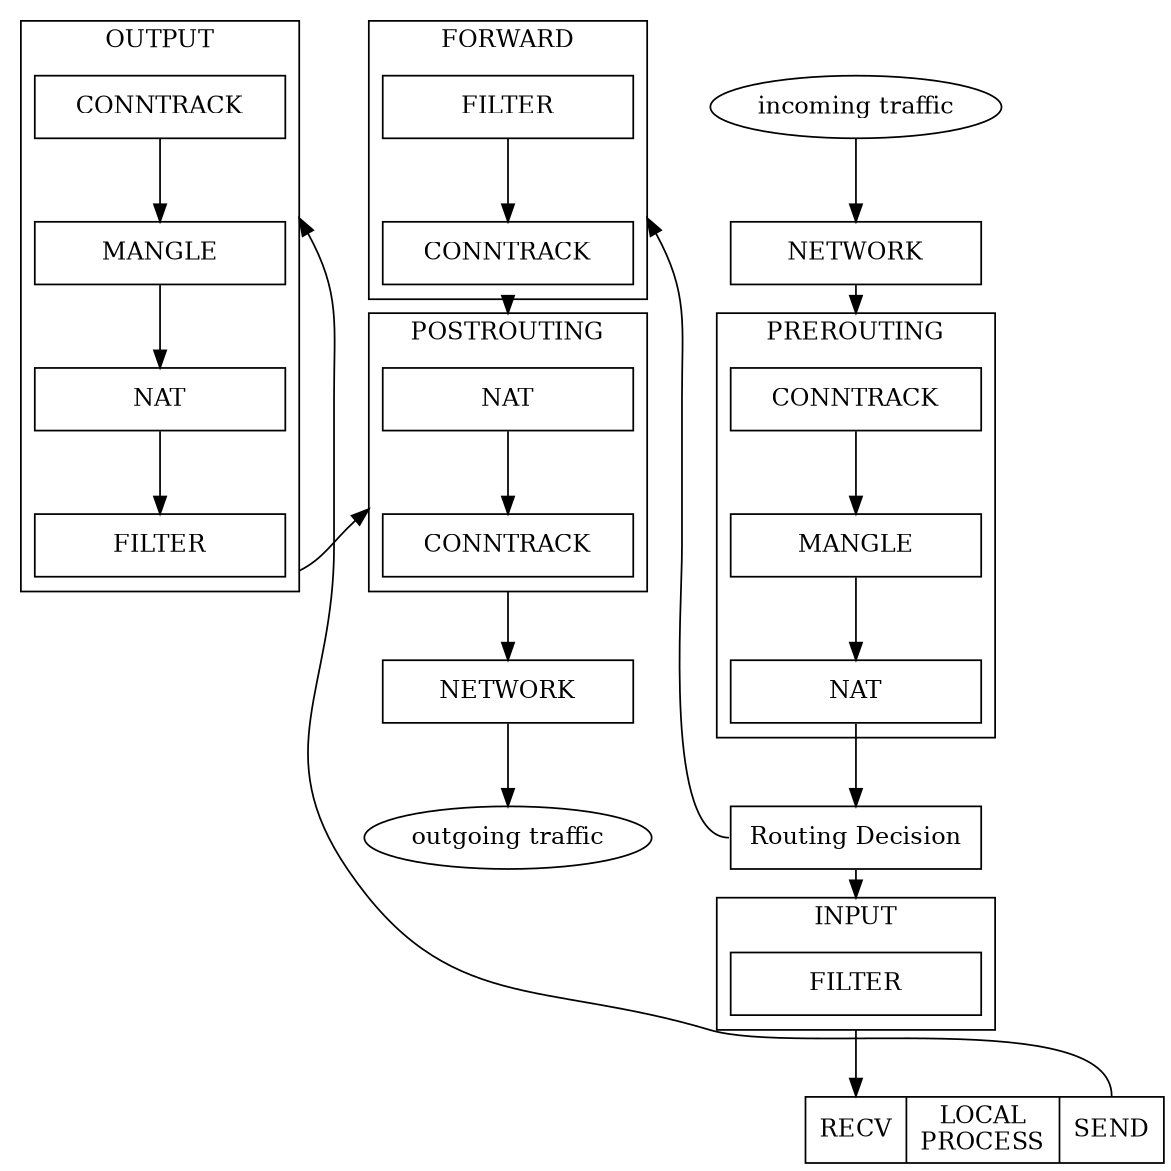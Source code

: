 digraph G {
	compound=true;
	size="7.8,11.0"
	page="8.27,11.69"
	node [shape=record, width=2];
	ranksep="equally";
	
	subgraph cluster_0 {
		color=black;
		CONNTRACK -> MANGLE -> NAT;
		label = "PREROUTING";
	}
	
	subgraph cluster_1 {
		input_filter[label="FILTER"];
		input_filter;
		label = "INPUT";
	}
	
	subgraph cluster_2 {
		forward_filter[label="FILTER"];
		forward_conntrack[label="CONNTRACK"];
		forward_filter -> forward_conntrack;
		label = "FORWARD";
	}
	
	subgraph cluster_3 {

		output_conntrack[label="CONNTRACK"];
		output_mangle[label="MANGLE"];
		output_nat[label="NAT"];
		output_filter[label="FILTER"];
		output_conntrack -> output_mangle -> output_nat -> output_filter
		label = "OUTPUT";
	}
	
	subgraph cluster_4 {
		
		post_nat[label="NAT"];
		post_conntrack[label="CONNTRACK"];
		post_nat -> post_conntrack
		label = "POSTROUTING";
	}
	
	local_process[label="<f0>RECV|<f1>LOCAL\nPROCESS|<f2>SEND"];
	NETWORK2[label="NETWORK"]
	NETWORK[label="NETWORK"]
	incoming[label="incoming traffic"][shape=ellipse,distortion=0.7]
	outgoing[label="outgoing traffic"][shape=ellipse,distortion=0.7]

	incoming -> NETWORK
	NETWORK -> CONNTRACK[lhead=cluster_0]
	NAT-> "Routing Decision"
	"Routing Decision" -> input_filter[lhead=cluster_1] 
	"Routing Decision":w -> forward_filter [lhead=cluster_2][constraint=false] 
	input_filter -> local_process:f0[ltail=cluster_1]
	local_process:f2 -> output_conntrack [lhead=cluster_3][constraint=false] 
	output_filter:s -> post_nat [ltail=cluster_3, lhead=cluster_4][constraint=false] 
	forward_conntrack -> post_nat [ltail=cluster_2, lhead=cluster_4]
	post_conntrack -> NETWORK2 [ltail=cluster_4]
	NETWORK2-> outgoing
}
